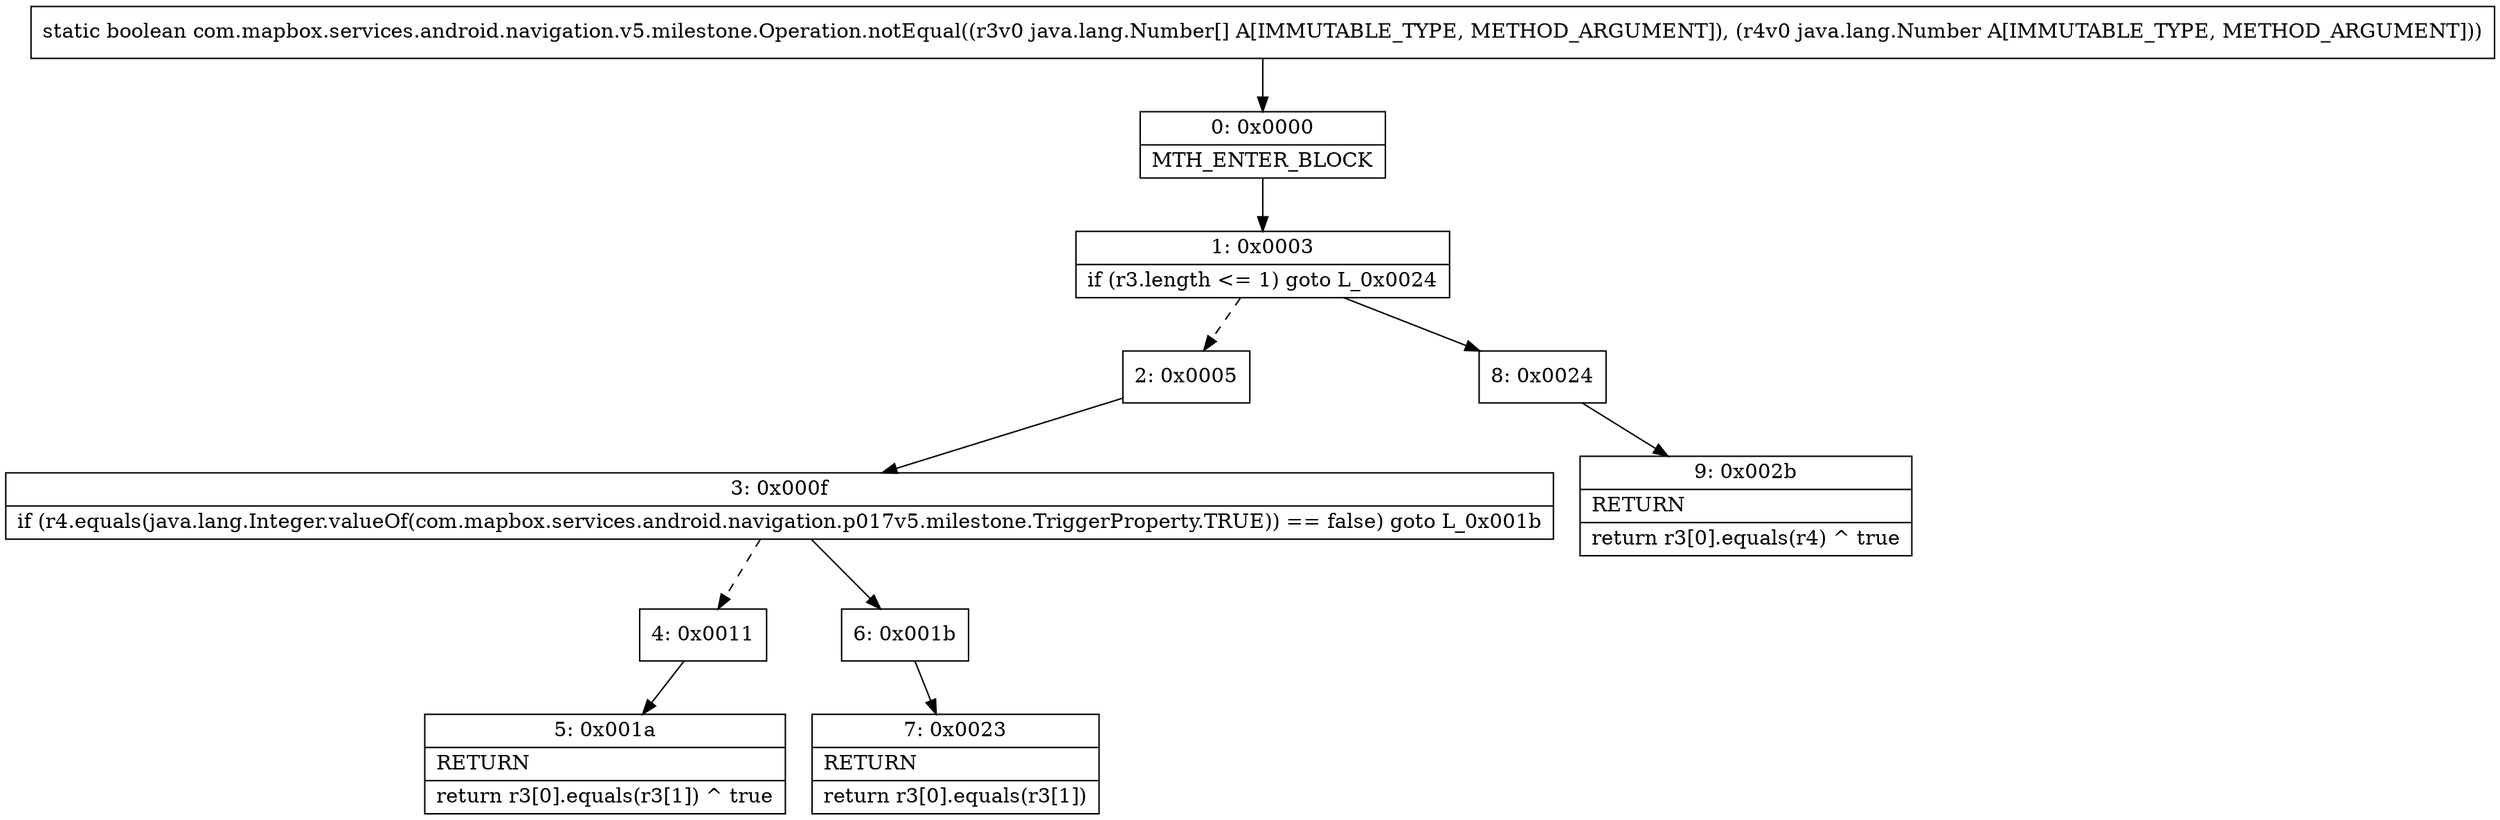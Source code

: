 digraph "CFG forcom.mapbox.services.android.navigation.v5.milestone.Operation.notEqual([Ljava\/lang\/Number;Ljava\/lang\/Number;)Z" {
Node_0 [shape=record,label="{0\:\ 0x0000|MTH_ENTER_BLOCK\l}"];
Node_1 [shape=record,label="{1\:\ 0x0003|if (r3.length \<= 1) goto L_0x0024\l}"];
Node_2 [shape=record,label="{2\:\ 0x0005}"];
Node_3 [shape=record,label="{3\:\ 0x000f|if (r4.equals(java.lang.Integer.valueOf(com.mapbox.services.android.navigation.p017v5.milestone.TriggerProperty.TRUE)) == false) goto L_0x001b\l}"];
Node_4 [shape=record,label="{4\:\ 0x0011}"];
Node_5 [shape=record,label="{5\:\ 0x001a|RETURN\l|return r3[0].equals(r3[1]) ^ true\l}"];
Node_6 [shape=record,label="{6\:\ 0x001b}"];
Node_7 [shape=record,label="{7\:\ 0x0023|RETURN\l|return r3[0].equals(r3[1])\l}"];
Node_8 [shape=record,label="{8\:\ 0x0024}"];
Node_9 [shape=record,label="{9\:\ 0x002b|RETURN\l|return r3[0].equals(r4) ^ true\l}"];
MethodNode[shape=record,label="{static boolean com.mapbox.services.android.navigation.v5.milestone.Operation.notEqual((r3v0 java.lang.Number[] A[IMMUTABLE_TYPE, METHOD_ARGUMENT]), (r4v0 java.lang.Number A[IMMUTABLE_TYPE, METHOD_ARGUMENT])) }"];
MethodNode -> Node_0;
Node_0 -> Node_1;
Node_1 -> Node_2[style=dashed];
Node_1 -> Node_8;
Node_2 -> Node_3;
Node_3 -> Node_4[style=dashed];
Node_3 -> Node_6;
Node_4 -> Node_5;
Node_6 -> Node_7;
Node_8 -> Node_9;
}


